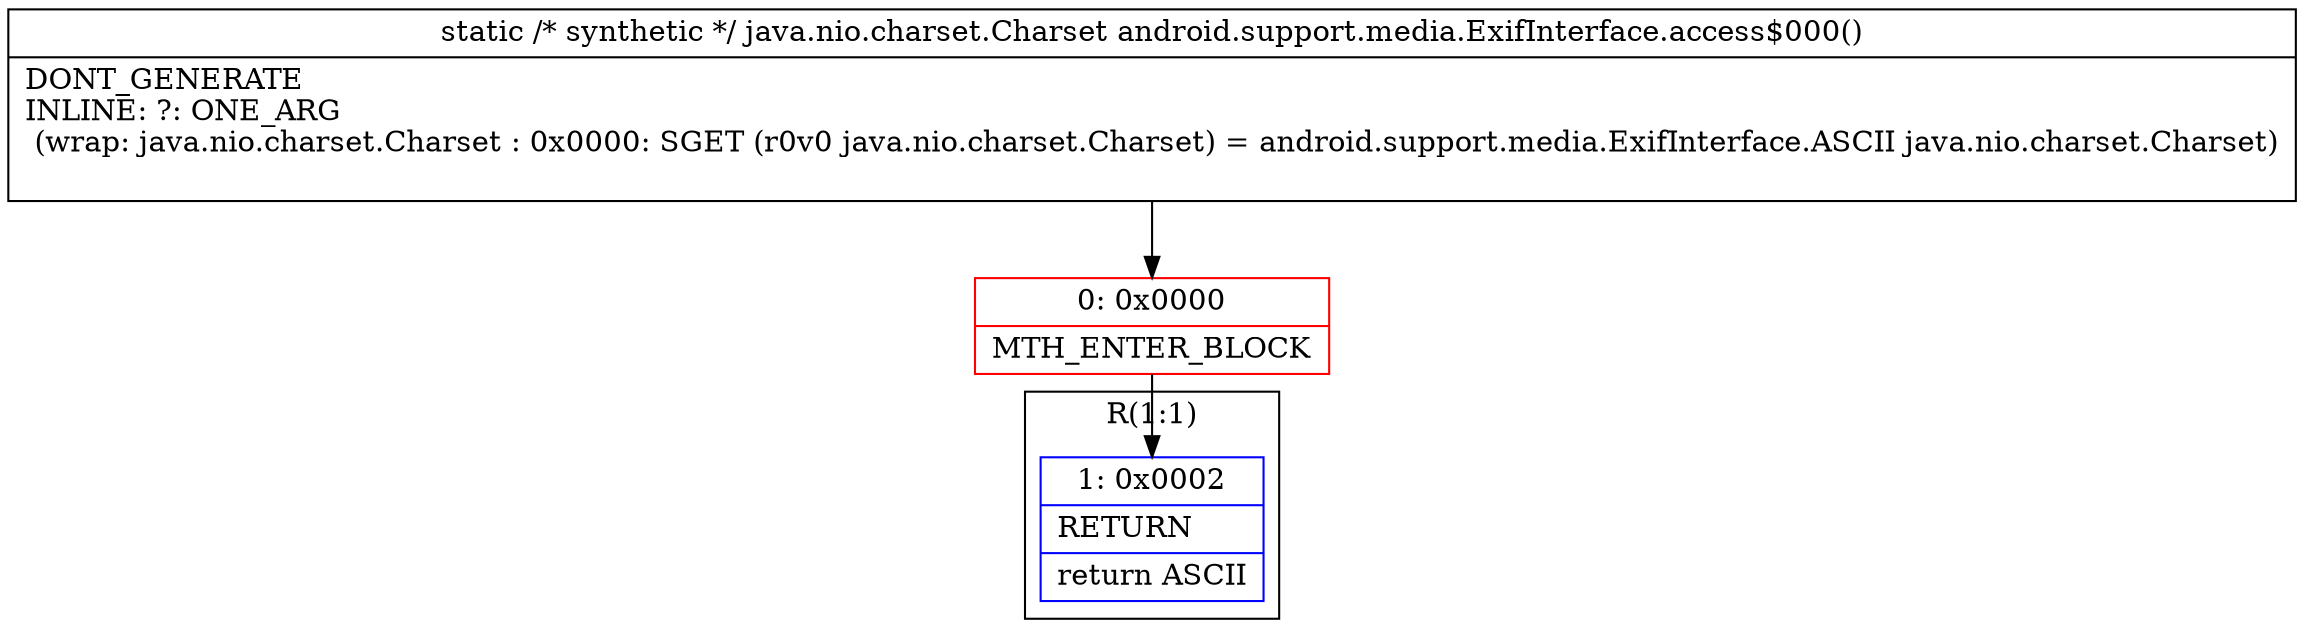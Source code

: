 digraph "CFG forandroid.support.media.ExifInterface.access$000()Ljava\/nio\/charset\/Charset;" {
subgraph cluster_Region_512662042 {
label = "R(1:1)";
node [shape=record,color=blue];
Node_1 [shape=record,label="{1\:\ 0x0002|RETURN\l|return ASCII\l}"];
}
Node_0 [shape=record,color=red,label="{0\:\ 0x0000|MTH_ENTER_BLOCK\l}"];
MethodNode[shape=record,label="{static \/* synthetic *\/ java.nio.charset.Charset android.support.media.ExifInterface.access$000()  | DONT_GENERATE\lINLINE: ?: ONE_ARG  \l  (wrap: java.nio.charset.Charset : 0x0000: SGET  (r0v0 java.nio.charset.Charset) =  android.support.media.ExifInterface.ASCII java.nio.charset.Charset)\l\l}"];
MethodNode -> Node_0;
Node_0 -> Node_1;
}


